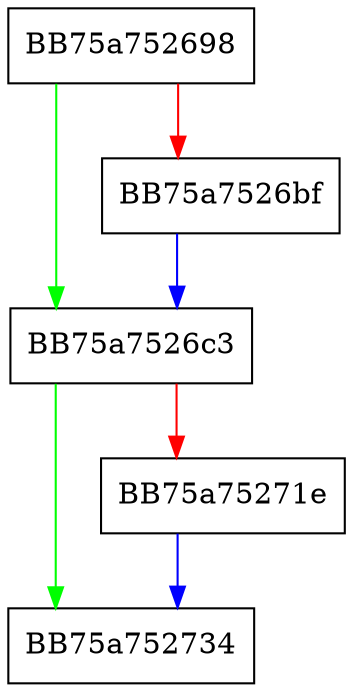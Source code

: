 digraph SetDetectionData {
  node [shape="box"];
  graph [splines=ortho];
  BB75a752698 -> BB75a7526c3 [color="green"];
  BB75a752698 -> BB75a7526bf [color="red"];
  BB75a7526bf -> BB75a7526c3 [color="blue"];
  BB75a7526c3 -> BB75a752734 [color="green"];
  BB75a7526c3 -> BB75a75271e [color="red"];
  BB75a75271e -> BB75a752734 [color="blue"];
}
